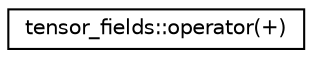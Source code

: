 digraph "Graphical Class Hierarchy"
{
 // LATEX_PDF_SIZE
  edge [fontname="Helvetica",fontsize="10",labelfontname="Helvetica",labelfontsize="10"];
  node [fontname="Helvetica",fontsize="10",shape=record];
  rankdir="LR";
  Node0 [label="tensor_fields::operator(+)",height=0.2,width=0.4,color="black", fillcolor="white", style="filled",URL="$interfacetensor__fields_1_1operator_07_09_08.html",tooltip=" "];
}
